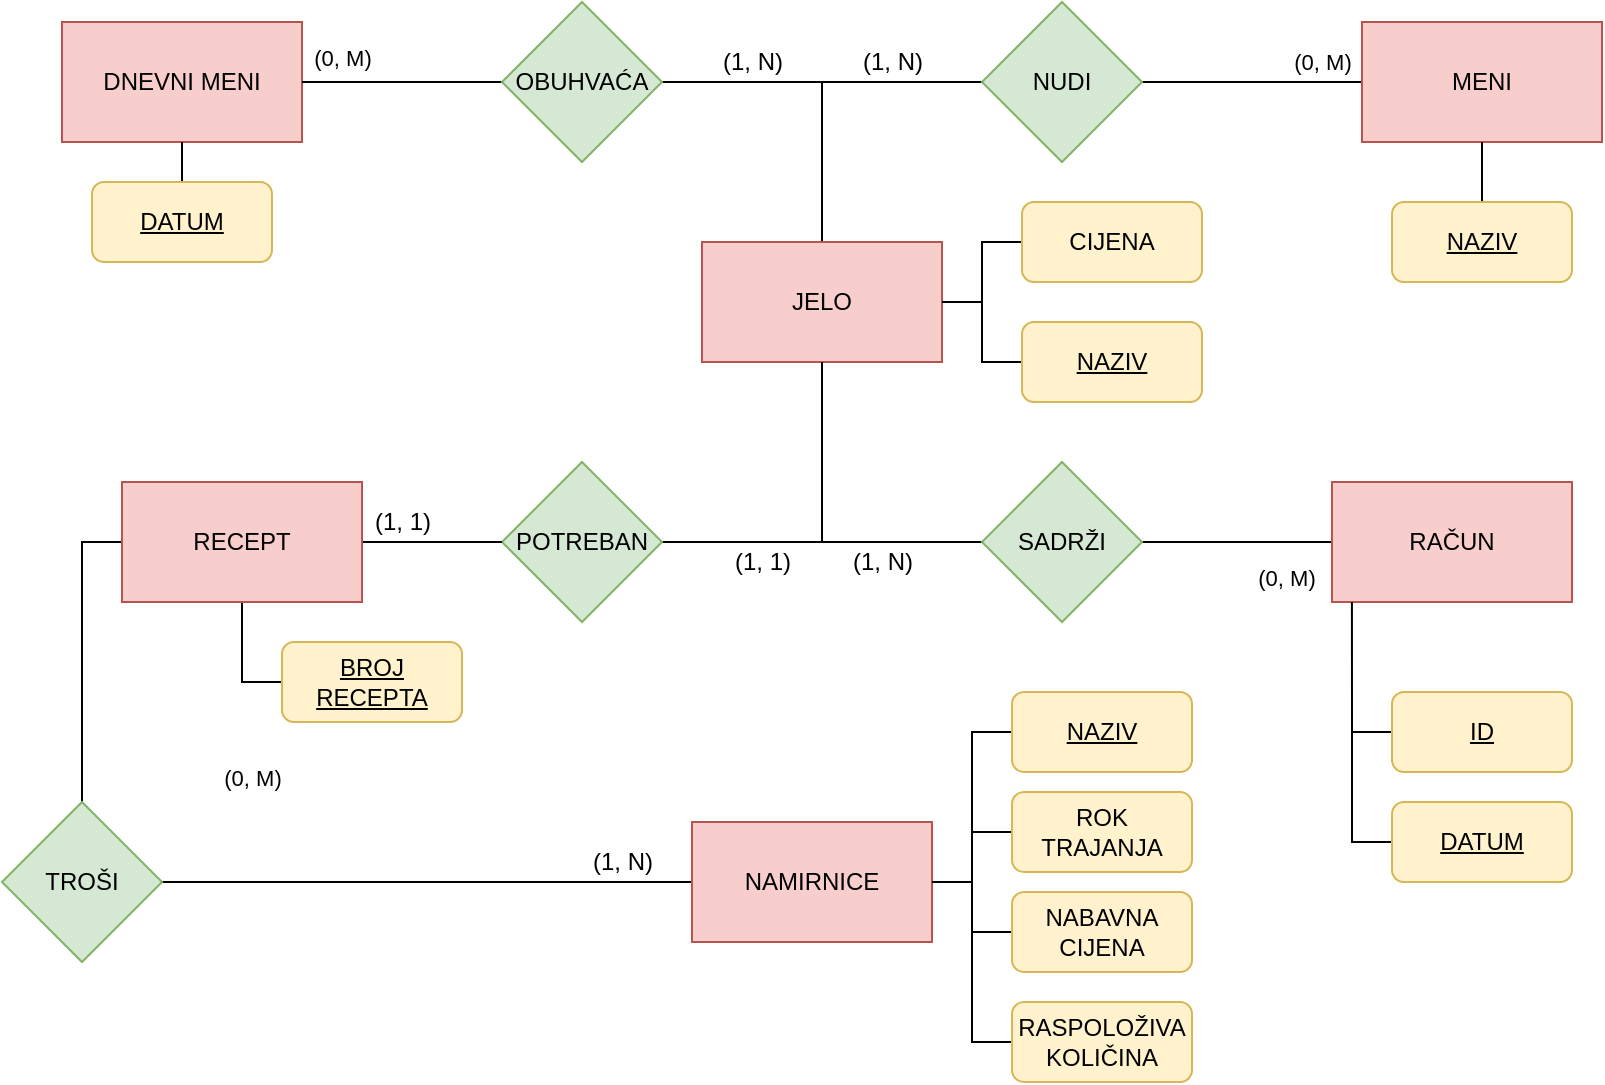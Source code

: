 <mxfile version="14.5.3" type="github">
  <diagram id="ejSZcvtuVqfyeHx35FeS" name="Page-1">
    <mxGraphModel dx="1038" dy="580" grid="1" gridSize="10" guides="1" tooltips="1" connect="1" arrows="1" fold="1" page="1" pageScale="1" pageWidth="827" pageHeight="1169" math="0" shadow="0">
      <root>
        <mxCell id="0" />
        <mxCell id="1" parent="0" />
        <mxCell id="Q13Ao0YOsxvSURNoIn69-1" value="DNEVNI MENI" style="rounded=0;whiteSpace=wrap;html=1;fillColor=#f8cecc;strokeColor=#b85450;" parent="1" vertex="1">
          <mxGeometry x="40" y="210" width="120" height="60" as="geometry" />
        </mxCell>
        <mxCell id="Q13Ao0YOsxvSURNoIn69-6" style="edgeStyle=orthogonalEdgeStyle;rounded=0;orthogonalLoop=1;jettySize=auto;html=1;entryX=1;entryY=0.5;entryDx=0;entryDy=0;endArrow=none;endFill=0;verticalAlign=bottom;" parent="1" source="Q13Ao0YOsxvSURNoIn69-2" target="Q13Ao0YOsxvSURNoIn69-1" edge="1">
          <mxGeometry relative="1" as="geometry" />
        </mxCell>
        <mxCell id="Q13Ao0YOsxvSURNoIn69-7" style="edgeStyle=orthogonalEdgeStyle;rounded=0;orthogonalLoop=1;jettySize=auto;html=1;entryX=0.5;entryY=0;entryDx=0;entryDy=0;endArrow=none;endFill=0;" parent="1" source="Q13Ao0YOsxvSURNoIn69-2" target="Q13Ao0YOsxvSURNoIn69-3" edge="1">
          <mxGeometry relative="1" as="geometry" />
        </mxCell>
        <mxCell id="Q13Ao0YOsxvSURNoIn69-2" value="OBUHVAĆA" style="rhombus;whiteSpace=wrap;html=1;fillColor=#d5e8d4;strokeColor=#82b366;" parent="1" vertex="1">
          <mxGeometry x="260" y="200" width="80" height="80" as="geometry" />
        </mxCell>
        <mxCell id="Q13Ao0YOsxvSURNoIn69-3" value="JELO" style="rounded=0;whiteSpace=wrap;html=1;fillColor=#f8cecc;strokeColor=#b85450;" parent="1" vertex="1">
          <mxGeometry x="360" y="320" width="120" height="60" as="geometry" />
        </mxCell>
        <mxCell id="Q13Ao0YOsxvSURNoIn69-9" style="edgeStyle=orthogonalEdgeStyle;rounded=0;orthogonalLoop=1;jettySize=auto;html=1;endArrow=none;endFill=0;" parent="1" source="Q13Ao0YOsxvSURNoIn69-4" edge="1">
          <mxGeometry relative="1" as="geometry">
            <mxPoint x="380" y="240" as="targetPoint" />
          </mxGeometry>
        </mxCell>
        <mxCell id="Q13Ao0YOsxvSURNoIn69-10" style="edgeStyle=orthogonalEdgeStyle;rounded=0;orthogonalLoop=1;jettySize=auto;html=1;entryX=0;entryY=0.5;entryDx=0;entryDy=0;endArrow=none;endFill=0;" parent="1" source="Q13Ao0YOsxvSURNoIn69-4" target="Q13Ao0YOsxvSURNoIn69-5" edge="1">
          <mxGeometry relative="1" as="geometry" />
        </mxCell>
        <mxCell id="Q13Ao0YOsxvSURNoIn69-4" value="NUDI" style="rhombus;whiteSpace=wrap;html=1;fillColor=#d5e8d4;strokeColor=#82b366;" parent="1" vertex="1">
          <mxGeometry x="500" y="200" width="80" height="80" as="geometry" />
        </mxCell>
        <mxCell id="Q13Ao0YOsxvSURNoIn69-5" value="MENI" style="rounded=0;whiteSpace=wrap;html=1;fillColor=#f8cecc;strokeColor=#b85450;" parent="1" vertex="1">
          <mxGeometry x="690" y="210" width="120" height="60" as="geometry" />
        </mxCell>
        <mxCell id="Q13Ao0YOsxvSURNoIn69-14" style="edgeStyle=orthogonalEdgeStyle;rounded=0;orthogonalLoop=1;jettySize=auto;html=1;endArrow=none;endFill=0;" parent="1" source="Q13Ao0YOsxvSURNoIn69-11" edge="1">
          <mxGeometry relative="1" as="geometry">
            <mxPoint x="415" y="470" as="targetPoint" />
          </mxGeometry>
        </mxCell>
        <mxCell id="Q13Ao0YOsxvSURNoIn69-16" style="edgeStyle=orthogonalEdgeStyle;rounded=0;orthogonalLoop=1;jettySize=auto;html=1;entryX=0;entryY=0.5;entryDx=0;entryDy=0;endArrow=none;endFill=0;" parent="1" source="Q13Ao0YOsxvSURNoIn69-11" target="Q13Ao0YOsxvSURNoIn69-15" edge="1">
          <mxGeometry relative="1" as="geometry">
            <mxPoint x="735" y="510" as="targetPoint" />
          </mxGeometry>
        </mxCell>
        <mxCell id="Q13Ao0YOsxvSURNoIn69-11" value="SADRŽI" style="rhombus;whiteSpace=wrap;html=1;fillColor=#d5e8d4;strokeColor=#82b366;" parent="1" vertex="1">
          <mxGeometry x="500" y="430" width="80" height="80" as="geometry" />
        </mxCell>
        <mxCell id="Q13Ao0YOsxvSURNoIn69-13" style="edgeStyle=orthogonalEdgeStyle;rounded=0;orthogonalLoop=1;jettySize=auto;html=1;entryX=0.5;entryY=1;entryDx=0;entryDy=0;endArrow=none;endFill=0;" parent="1" source="Q13Ao0YOsxvSURNoIn69-12" target="Q13Ao0YOsxvSURNoIn69-3" edge="1">
          <mxGeometry relative="1" as="geometry" />
        </mxCell>
        <mxCell id="Q13Ao0YOsxvSURNoIn69-12" value="POTREBAN" style="rhombus;whiteSpace=wrap;html=1;fillColor=#d5e8d4;strokeColor=#82b366;" parent="1" vertex="1">
          <mxGeometry x="260" y="430" width="80" height="80" as="geometry" />
        </mxCell>
        <mxCell id="Q13Ao0YOsxvSURNoIn69-15" value="RAČUN" style="rounded=0;whiteSpace=wrap;html=1;fillColor=#f8cecc;strokeColor=#b85450;" parent="1" vertex="1">
          <mxGeometry x="675" y="440" width="120" height="60" as="geometry" />
        </mxCell>
        <mxCell id="Q13Ao0YOsxvSURNoIn69-18" style="edgeStyle=orthogonalEdgeStyle;rounded=0;orthogonalLoop=1;jettySize=auto;html=1;entryX=0;entryY=0.5;entryDx=0;entryDy=0;endArrow=none;endFill=0;exitX=1;exitY=0.5;exitDx=0;exitDy=0;" parent="1" source="Q13Ao0YOsxvSURNoIn69-17" target="Q13Ao0YOsxvSURNoIn69-12" edge="1">
          <mxGeometry relative="1" as="geometry">
            <mxPoint x="155" y="470" as="sourcePoint" />
          </mxGeometry>
        </mxCell>
        <mxCell id="6EsAKMjhY6sifjFNMhfR-29" style="edgeStyle=orthogonalEdgeStyle;rounded=0;orthogonalLoop=1;jettySize=auto;html=1;entryX=0;entryY=0.5;entryDx=0;entryDy=0;endArrow=none;endFill=0;exitX=0.5;exitY=1;exitDx=0;exitDy=0;" edge="1" parent="1" source="Q13Ao0YOsxvSURNoIn69-17" target="6EsAKMjhY6sifjFNMhfR-15">
          <mxGeometry relative="1" as="geometry">
            <mxPoint x="95" y="440" as="sourcePoint" />
          </mxGeometry>
        </mxCell>
        <mxCell id="Q13Ao0YOsxvSURNoIn69-22" style="edgeStyle=orthogonalEdgeStyle;rounded=0;orthogonalLoop=1;jettySize=auto;html=1;entryX=0;entryY=0.5;entryDx=0;entryDy=0;endArrow=none;endFill=0;" parent="1" source="Q13Ao0YOsxvSURNoIn69-19" target="Q13Ao0YOsxvSURNoIn69-17" edge="1">
          <mxGeometry relative="1" as="geometry">
            <mxPoint x="95" y="500" as="targetPoint" />
          </mxGeometry>
        </mxCell>
        <mxCell id="Q13Ao0YOsxvSURNoIn69-23" style="edgeStyle=orthogonalEdgeStyle;rounded=0;orthogonalLoop=1;jettySize=auto;html=1;entryX=0;entryY=0.5;entryDx=0;entryDy=0;endArrow=none;endFill=0;" parent="1" source="Q13Ao0YOsxvSURNoIn69-19" target="Q13Ao0YOsxvSURNoIn69-20" edge="1">
          <mxGeometry relative="1" as="geometry" />
        </mxCell>
        <mxCell id="Q13Ao0YOsxvSURNoIn69-19" value="TROŠI" style="rhombus;whiteSpace=wrap;html=1;fillColor=#d5e8d4;strokeColor=#82b366;" parent="1" vertex="1">
          <mxGeometry x="10" y="600" width="80" height="80" as="geometry" />
        </mxCell>
        <mxCell id="Q13Ao0YOsxvSURNoIn69-20" value="NAMIRNICE" style="rounded=0;whiteSpace=wrap;html=1;fillColor=#f8cecc;strokeColor=#b85450;" parent="1" vertex="1">
          <mxGeometry x="355" y="610" width="120" height="60" as="geometry" />
        </mxCell>
        <mxCell id="Q13Ao0YOsxvSURNoIn69-25" value="(1, N)" style="text;html=1;align=center;verticalAlign=middle;resizable=0;points=[];autosize=1;" parent="1" vertex="1">
          <mxGeometry x="360" y="220" width="50" height="20" as="geometry" />
        </mxCell>
        <mxCell id="Q13Ao0YOsxvSURNoIn69-26" value="(1, N)" style="text;html=1;align=center;verticalAlign=middle;resizable=0;points=[];autosize=1;" parent="1" vertex="1">
          <mxGeometry x="430" y="220" width="50" height="20" as="geometry" />
        </mxCell>
        <mxCell id="Q13Ao0YOsxvSURNoIn69-29" value="(1, N)" style="text;html=1;align=center;verticalAlign=middle;resizable=0;points=[];autosize=1;" parent="1" vertex="1">
          <mxGeometry x="425" y="470" width="50" height="20" as="geometry" />
        </mxCell>
        <mxCell id="Q13Ao0YOsxvSURNoIn69-30" value="(1, 1)" style="text;html=1;align=center;verticalAlign=middle;resizable=0;points=[];autosize=1;" parent="1" vertex="1">
          <mxGeometry x="370" y="470" width="40" height="20" as="geometry" />
        </mxCell>
        <mxCell id="Q13Ao0YOsxvSURNoIn69-33" value="(0, M)" style="edgeLabel;html=1;align=center;verticalAlign=middle;resizable=0;points=[];" parent="1" vertex="1" connectable="0">
          <mxGeometry x="179.997" y="230" as="geometry">
            <mxPoint y="-2" as="offset" />
          </mxGeometry>
        </mxCell>
        <mxCell id="Q13Ao0YOsxvSURNoIn69-34" value="(0, M)" style="edgeLabel;html=1;align=center;verticalAlign=middle;resizable=0;points=[];" parent="1" vertex="1" connectable="0">
          <mxGeometry x="669.997" y="230" as="geometry" />
        </mxCell>
        <mxCell id="Q13Ao0YOsxvSURNoIn69-35" value="(0, M)" style="edgeLabel;html=1;align=center;verticalAlign=middle;resizable=0;points=[];" parent="1" vertex="1" connectable="0">
          <mxGeometry x="644.997" y="490" as="geometry">
            <mxPoint x="7" y="-2" as="offset" />
          </mxGeometry>
        </mxCell>
        <mxCell id="Q13Ao0YOsxvSURNoIn69-36" value="(1, 1)" style="text;html=1;align=center;verticalAlign=middle;resizable=0;points=[];autosize=1;" parent="1" vertex="1">
          <mxGeometry x="190" y="450" width="40" height="20" as="geometry" />
        </mxCell>
        <mxCell id="Q13Ao0YOsxvSURNoIn69-37" value="(0, M)" style="edgeLabel;html=1;align=center;verticalAlign=middle;resizable=0;points=[];" parent="1" vertex="1" connectable="0">
          <mxGeometry x="134.997" y="590" as="geometry">
            <mxPoint y="-2" as="offset" />
          </mxGeometry>
        </mxCell>
        <mxCell id="Q13Ao0YOsxvSURNoIn69-38" value="(1, N)" style="text;html=1;align=center;verticalAlign=middle;resizable=0;points=[];autosize=1;" parent="1" vertex="1">
          <mxGeometry x="295" y="620" width="50" height="20" as="geometry" />
        </mxCell>
        <mxCell id="6EsAKMjhY6sifjFNMhfR-10" style="edgeStyle=orthogonalEdgeStyle;rounded=0;orthogonalLoop=1;jettySize=auto;html=1;endArrow=none;endFill=0;" edge="1" parent="1" source="6EsAKMjhY6sifjFNMhfR-1">
          <mxGeometry relative="1" as="geometry">
            <mxPoint x="500" y="350" as="targetPoint" />
          </mxGeometry>
        </mxCell>
        <mxCell id="6EsAKMjhY6sifjFNMhfR-1" value="NAZIV" style="rounded=1;whiteSpace=wrap;html=1;fontStyle=4;fillColor=#fff2cc;strokeColor=#d6b656;" vertex="1" parent="1">
          <mxGeometry x="520" y="360" width="90" height="40" as="geometry" />
        </mxCell>
        <mxCell id="6EsAKMjhY6sifjFNMhfR-3" style="edgeStyle=orthogonalEdgeStyle;rounded=0;orthogonalLoop=1;jettySize=auto;html=1;exitX=0;exitY=0.5;exitDx=0;exitDy=0;entryX=1;entryY=0.5;entryDx=0;entryDy=0;endArrow=none;endFill=0;" edge="1" parent="1" source="6EsAKMjhY6sifjFNMhfR-2" target="Q13Ao0YOsxvSURNoIn69-3">
          <mxGeometry relative="1" as="geometry" />
        </mxCell>
        <mxCell id="6EsAKMjhY6sifjFNMhfR-2" value="CIJENA" style="rounded=1;whiteSpace=wrap;html=1;fillColor=#fff2cc;strokeColor=#d6b656;" vertex="1" parent="1">
          <mxGeometry x="520" y="300" width="90" height="40" as="geometry" />
        </mxCell>
        <mxCell id="6EsAKMjhY6sifjFNMhfR-11" style="edgeStyle=orthogonalEdgeStyle;rounded=0;orthogonalLoop=1;jettySize=auto;html=1;entryX=1;entryY=0.5;entryDx=0;entryDy=0;endArrow=none;endFill=0;" edge="1" parent="1" source="6EsAKMjhY6sifjFNMhfR-5" target="Q13Ao0YOsxvSURNoIn69-20">
          <mxGeometry relative="1" as="geometry" />
        </mxCell>
        <mxCell id="6EsAKMjhY6sifjFNMhfR-5" value="NAZIV" style="rounded=1;whiteSpace=wrap;html=1;fontStyle=4;fillColor=#fff2cc;strokeColor=#d6b656;" vertex="1" parent="1">
          <mxGeometry x="515" y="545" width="90" height="40" as="geometry" />
        </mxCell>
        <mxCell id="6EsAKMjhY6sifjFNMhfR-12" style="edgeStyle=orthogonalEdgeStyle;rounded=0;orthogonalLoop=1;jettySize=auto;html=1;endArrow=none;endFill=0;" edge="1" parent="1" source="6EsAKMjhY6sifjFNMhfR-6" target="Q13Ao0YOsxvSURNoIn69-20">
          <mxGeometry relative="1" as="geometry" />
        </mxCell>
        <mxCell id="6EsAKMjhY6sifjFNMhfR-6" value="ROK TRAJANJA" style="rounded=1;whiteSpace=wrap;html=1;fontStyle=0;fillColor=#fff2cc;strokeColor=#d6b656;" vertex="1" parent="1">
          <mxGeometry x="515" y="595" width="90" height="40" as="geometry" />
        </mxCell>
        <mxCell id="6EsAKMjhY6sifjFNMhfR-13" style="edgeStyle=orthogonalEdgeStyle;rounded=0;orthogonalLoop=1;jettySize=auto;html=1;endArrow=none;endFill=0;" edge="1" parent="1" source="6EsAKMjhY6sifjFNMhfR-7">
          <mxGeometry relative="1" as="geometry">
            <mxPoint x="495" y="615" as="targetPoint" />
          </mxGeometry>
        </mxCell>
        <mxCell id="6EsAKMjhY6sifjFNMhfR-7" value="NABAVNA CIJENA" style="rounded=1;whiteSpace=wrap;html=1;fontStyle=0;fillColor=#fff2cc;strokeColor=#d6b656;" vertex="1" parent="1">
          <mxGeometry x="515" y="645" width="90" height="40" as="geometry" />
        </mxCell>
        <mxCell id="6EsAKMjhY6sifjFNMhfR-14" style="edgeStyle=orthogonalEdgeStyle;rounded=0;orthogonalLoop=1;jettySize=auto;html=1;endArrow=none;endFill=0;" edge="1" parent="1" source="6EsAKMjhY6sifjFNMhfR-8">
          <mxGeometry relative="1" as="geometry">
            <mxPoint x="495" y="660" as="targetPoint" />
          </mxGeometry>
        </mxCell>
        <mxCell id="6EsAKMjhY6sifjFNMhfR-8" value="RASPOLOŽIVA KOLIČINA" style="rounded=1;whiteSpace=wrap;html=1;fontStyle=0;fillColor=#fff2cc;strokeColor=#d6b656;" vertex="1" parent="1">
          <mxGeometry x="515" y="700" width="90" height="40" as="geometry" />
        </mxCell>
        <mxCell id="6EsAKMjhY6sifjFNMhfR-15" value="BROJ RECEPTA" style="rounded=1;whiteSpace=wrap;html=1;fontStyle=4;fillColor=#fff2cc;strokeColor=#d6b656;" vertex="1" parent="1">
          <mxGeometry x="150" y="520" width="90" height="40" as="geometry" />
        </mxCell>
        <mxCell id="6EsAKMjhY6sifjFNMhfR-19" style="edgeStyle=orthogonalEdgeStyle;rounded=0;orthogonalLoop=1;jettySize=auto;html=1;endArrow=none;endFill=0;entryX=0.5;entryY=1;entryDx=0;entryDy=0;" edge="1" parent="1" source="6EsAKMjhY6sifjFNMhfR-18" target="Q13Ao0YOsxvSURNoIn69-5">
          <mxGeometry relative="1" as="geometry" />
        </mxCell>
        <mxCell id="6EsAKMjhY6sifjFNMhfR-18" value="NAZIV" style="rounded=1;whiteSpace=wrap;html=1;fontStyle=4;fillColor=#fff2cc;strokeColor=#d6b656;" vertex="1" parent="1">
          <mxGeometry x="705" y="300" width="90" height="40" as="geometry" />
        </mxCell>
        <mxCell id="6EsAKMjhY6sifjFNMhfR-32" style="edgeStyle=orthogonalEdgeStyle;rounded=0;orthogonalLoop=1;jettySize=auto;html=1;entryX=0.5;entryY=1;entryDx=0;entryDy=0;endArrow=none;endFill=0;" edge="1" parent="1" source="6EsAKMjhY6sifjFNMhfR-20" target="Q13Ao0YOsxvSURNoIn69-1">
          <mxGeometry relative="1" as="geometry" />
        </mxCell>
        <mxCell id="6EsAKMjhY6sifjFNMhfR-20" value="DATUM" style="rounded=1;whiteSpace=wrap;html=1;fontStyle=4;fillColor=#fff2cc;strokeColor=#d6b656;" vertex="1" parent="1">
          <mxGeometry x="55" y="290" width="90" height="40" as="geometry" />
        </mxCell>
        <mxCell id="6EsAKMjhY6sifjFNMhfR-24" style="edgeStyle=orthogonalEdgeStyle;rounded=0;orthogonalLoop=1;jettySize=auto;html=1;entryX=0.083;entryY=1;entryDx=0;entryDy=0;entryPerimeter=0;endArrow=none;endFill=0;exitX=0;exitY=0.5;exitDx=0;exitDy=0;" edge="1" parent="1" source="6EsAKMjhY6sifjFNMhfR-22" target="Q13Ao0YOsxvSURNoIn69-15">
          <mxGeometry relative="1" as="geometry" />
        </mxCell>
        <mxCell id="6EsAKMjhY6sifjFNMhfR-22" value="ID" style="rounded=1;whiteSpace=wrap;html=1;fontStyle=4;fillColor=#fff2cc;strokeColor=#d6b656;" vertex="1" parent="1">
          <mxGeometry x="705" y="545" width="90" height="40" as="geometry" />
        </mxCell>
        <mxCell id="6EsAKMjhY6sifjFNMhfR-25" style="edgeStyle=orthogonalEdgeStyle;rounded=0;orthogonalLoop=1;jettySize=auto;html=1;endArrow=none;endFill=0;" edge="1" parent="1" source="6EsAKMjhY6sifjFNMhfR-23">
          <mxGeometry relative="1" as="geometry">
            <mxPoint x="685" y="560" as="targetPoint" />
          </mxGeometry>
        </mxCell>
        <mxCell id="6EsAKMjhY6sifjFNMhfR-23" value="DATUM" style="rounded=1;whiteSpace=wrap;html=1;fontStyle=4;fillColor=#fff2cc;strokeColor=#d6b656;" vertex="1" parent="1">
          <mxGeometry x="705" y="600" width="90" height="40" as="geometry" />
        </mxCell>
        <mxCell id="Q13Ao0YOsxvSURNoIn69-17" value="RECEPT" style="rounded=0;whiteSpace=wrap;html=1;fillColor=#f8cecc;strokeColor=#b85450;" parent="1" vertex="1">
          <mxGeometry x="70" y="440" width="120" height="60" as="geometry" />
        </mxCell>
      </root>
    </mxGraphModel>
  </diagram>
</mxfile>
